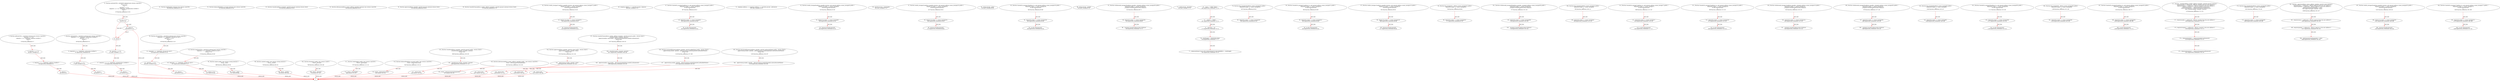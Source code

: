 digraph  {
13 [code="function add(uint256 a, uint256 b) internal pure returns (uint256) {\n        uint256 c = a + b;\n        require(c >= a, \"SafeMath: addition overflow\");\n        return c;\n    }", label="2_ function add(uint256 a, uint256 b) internal pure returns (uint256) {\n        uint256 c = a + b;\n        require(c >= a, \"SafeMath: addition overflow\");\n        return c;\n    }\n13-function_definition-3-7", method="add(uint256 a,uint256 b)", type_label=function_definition];
30 [code="uint256 c = a + b;", label="3_ uint256 c = a + b;\n30-new_variable-4-4", method="add(uint256 a,uint256 b)", type_label=new_variable];
38 [code="require(c >= a, \"SafeMath: addition overflow\");", label="4_ require(c >= a, \"SafeMath: addition overflow\");\n38-expression_statement-5-5", method="add(uint256 a,uint256 b)", type_label=expression_statement];
48 [code="return c;", label="5_ return c;\n48-return-6-6", method="add(uint256 a,uint256 b)", type_label=return];
50 [code="function sub(uint256 a, uint256 b) internal pure returns (uint256) {\n        require(b <= a, \"SafeMath: subtraction overflow\");\n        uint256 c = a - b;\n        return c;\n    }", label="7_ function sub(uint256 a, uint256 b) internal pure returns (uint256) {\n        require(b <= a, \"SafeMath: subtraction overflow\");\n        uint256 c = a - b;\n        return c;\n    }\n50-function_definition-8-12", method="sub(uint256 a,uint256 b)", type_label=function_definition];
67 [code="require(b <= a, \"SafeMath: subtraction overflow\");", label="8_ require(b <= a, \"SafeMath: subtraction overflow\");\n67-expression_statement-9-9", method="sub(uint256 a,uint256 b)", type_label=expression_statement];
77 [code="uint256 c = a - b;", label="9_ uint256 c = a - b;\n77-new_variable-10-10", method="sub(uint256 a,uint256 b)", type_label=new_variable];
85 [code="return c;", label="10_ return c;\n85-return-11-11", method="sub(uint256 a,uint256 b)", type_label=return];
87 [code="function mul(uint256 a, uint256 b) internal pure returns (uint256) {\n        if (a == 0) {\n            return 0;\n        }\n        uint256 c = a * b;\n        require(c / a == b, \"SafeMath: multiplication overflow\");\n        return c;\n    }", label="12_ function mul(uint256 a, uint256 b) internal pure returns (uint256) {\n        if (a == 0) {\n            return 0;\n        }\n        uint256 c = a * b;\n        require(c / a == b, \"SafeMath: multiplication overflow\");\n        return c;\n    }\n87-function_definition-13-20", method="mul(uint256 a,uint256 b)", type_label=function_definition];
104 [code="if (a == 0) {\n            return 0;\n        }", label="13_ if_a == 0\n104-if-14-16", method="mul(uint256 a,uint256 b)", type_label=if];
1596 [code="if (a == 0) {\n            return 0;\n        }", label="13_ end_if", method="mul(uint256 a,uint256 b)", type_label=end_if];
109 [code="return 0;", label="14_ return 0;\n109-return-15-15", method="mul(uint256 a,uint256 b)", type_label=return];
111 [code="uint256 c = a * b;", label="16_ uint256 c = a * b;\n111-new_variable-17-17", method="mul(uint256 a,uint256 b)", type_label=new_variable];
119 [code="require(c / a == b, \"SafeMath: multiplication overflow\");", label="17_ require(c / a == b, \"SafeMath: multiplication overflow\");\n119-expression_statement-18-18", method="mul(uint256 a,uint256 b)", type_label=expression_statement];
131 [code="return c;", label="18_ return c;\n131-return-19-19", method="mul(uint256 a,uint256 b)", type_label=return];
133 [code="function div(uint256 a, uint256 b) internal pure returns (uint256) {\n        require(b > 0, \"SafeMath: division by zero\");\n        uint256 c = a / b;\n        return c;\n    }", label="20_ function div(uint256 a, uint256 b) internal pure returns (uint256) {\n        require(b > 0, \"SafeMath: division by zero\");\n        uint256 c = a / b;\n        return c;\n    }\n133-function_definition-21-25", method="div(uint256 a,uint256 b)", type_label=function_definition];
150 [code="require(b > 0, \"SafeMath: division by zero\");", label="21_ require(b > 0, \"SafeMath: division by zero\");\n150-expression_statement-22-22", method="div(uint256 a,uint256 b)", type_label=expression_statement];
160 [code="uint256 c = a / b;", label="22_ uint256 c = a / b;\n160-new_variable-23-23", method="div(uint256 a,uint256 b)", type_label=new_variable];
168 [code="return c;", label="23_ return c;\n168-return-24-24", method="div(uint256 a,uint256 b)", type_label=return];
170 [code="function mod(uint256 a, uint256 b) internal pure returns (uint256) {\n        require(b != 0, \"SafeMath: modulo by zero\");\n        return a % b;\n    }", label="25_ function mod(uint256 a, uint256 b) internal pure returns (uint256) {\n        require(b != 0, \"SafeMath: modulo by zero\");\n        return a % b;\n    }\n170-function_definition-26-29", method="mod(uint256 a,uint256 b)", type_label=function_definition];
187 [code="require(b != 0, \"SafeMath: modulo by zero\");", label="26_ require(b != 0, \"SafeMath: modulo by zero\");\n187-expression_statement-27-27", method="mod(uint256 a,uint256 b)", type_label=expression_statement];
197 [code="return a % b;", label="27_ return a % b;\n197-return-28-28", method="mod(uint256 a,uint256 b)", type_label=return];
204 [code="function totalSupply() external view returns (uint256);", label="31_ function totalSupply() external view returns (uint256);\n204-function_definition-32-32", method="totalSupply()", type_label=function_definition];
212 [code="function balanceOf(address account) external view returns (uint256);", label="32_ function balanceOf(address account) external view returns (uint256);\n212-function_definition-33-33", method="balanceOf(address account)", type_label=function_definition];
224 [code="function transfer(address recipient, uint256 amount) external returns (bool);", label="33_ function transfer(address recipient, uint256 amount) external returns (bool);\n224-function_definition-34-34", method="transfer(address recipient,uint256 amount)", type_label=function_definition];
239 [code="function allowance(address owner, address spender) external view returns (uint256);", label="34_ function allowance(address owner, address spender) external view returns (uint256);\n239-function_definition-35-35", method="allowance(address owner,address spender)", type_label=function_definition];
255 [code="function approve(address spender, uint256 amount) external returns (bool);", label="35_ function approve(address spender, uint256 amount) external returns (bool);\n255-function_definition-36-36", method="approve(address spender,uint256 amount)", type_label=function_definition];
270 [code="function transferFrom(address sender, address recipient, uint256 amount) external returns (bool);", label="36_ function transferFrom(address sender, address recipient, uint256 amount) external returns (bool);\n270-function_definition-37-37", method="transferFrom(address sender,address recipient,uint256 amount)", type_label=function_definition];
328 [code="function sendto_txorigin37(address payable receiver, uint amount,address owner_txorigin37) public {\n	require (tx.origin == owner_txorigin37);\n	receiver.transfer(amount);\n}", label="42_ function sendto_txorigin37(address payable receiver, uint amount,address owner_txorigin37) public {\n	require (tx.origin == owner_txorigin37);\n	receiver.transfer(amount);\n}\n328-function_definition-43-46", method="sendto_txorigin37(address payable receiver,uint amount,address owner_txorigin37)", type_label=function_definition];
344 [code="require (tx.origin == owner_txorigin37);", label="43_ require (tx.origin == owner_txorigin37);\n344-expression_statement-44-44", method="sendto_txorigin37(address payable receiver,uint amount,address owner_txorigin37)", type_label=expression_statement];
353 [code="receiver.transfer(amount);", label="44_ receiver.transfer(amount);\n353-expression_statement-45-45", method="sendto_txorigin37(address payable receiver,uint amount,address owner_txorigin37)", type_label=expression_statement];
360 [code="mapping (address => uint256) private _balances;", label="46_ mapping (address => uint256) private _balances;\n360-new_variable-47-47", method="", type_label=new_variable];
367 [code="function transferTo_txorigin3(address to, uint amount,address owner_txorigin3) public {\n  require(tx.origin == owner_txorigin3);\n  to.call.value(amount);\n}", label="47_ function transferTo_txorigin3(address to, uint amount,address owner_txorigin3) public {\n  require(tx.origin == owner_txorigin3);\n  to.call.value(amount);\n}\n367-function_definition-48-51", method="transferTo_txorigin3(address to,uint amount,address owner_txorigin3)", type_label=function_definition];
383 [code="require(tx.origin == owner_txorigin3);", label="48_ require(tx.origin == owner_txorigin3);\n383-expression_statement-49-49", method="transferTo_txorigin3(address to,uint amount,address owner_txorigin3)", type_label=expression_statement];
392 [code="to.call.value(amount);", label="49_ to.call.value(amount);\n392-expression_statement-50-50", method="transferTo_txorigin3(address to,uint amount,address owner_txorigin3)", type_label=expression_statement];
401 [code="mapping (address => mapping (address => uint256)) private _allowances;", label="51_ mapping (address => mapping (address => uint256)) private _allowances;\n401-new_variable-52-52", method="", type_label=new_variable];
410 [code="function sendto_txorigin9(address payable receiver, uint amount,address owner_txorigin9) public {\n	require (tx.origin == owner_txorigin9);\n	receiver.transfer(amount);\n}", label="52_ function sendto_txorigin9(address payable receiver, uint amount,address owner_txorigin9) public {\n	require (tx.origin == owner_txorigin9);\n	receiver.transfer(amount);\n}\n410-function_definition-53-56", method="sendto_txorigin9(address payable receiver,uint amount,address owner_txorigin9)", type_label=function_definition];
426 [code="require (tx.origin == owner_txorigin9);", label="53_ require (tx.origin == owner_txorigin9);\n426-expression_statement-54-54", method="sendto_txorigin9(address payable receiver,uint amount,address owner_txorigin9)", type_label=expression_statement];
435 [code="receiver.transfer(amount);", label="54_ receiver.transfer(amount);\n435-expression_statement-55-55", method="sendto_txorigin9(address payable receiver,uint amount,address owner_txorigin9)", type_label=expression_statement];
442 [code="uint256 private _totalSupply;", label="56_ uint256 private _totalSupply;\n442-new_variable-57-57", method="", type_label=new_variable];
447 [code="function sendto_txorigin25(address payable receiver, uint amount,address owner_txorigin25) public {\n	require (tx.origin == owner_txorigin25);\n	receiver.transfer(amount);\n}", label="57_ function sendto_txorigin25(address payable receiver, uint amount,address owner_txorigin25) public {\n	require (tx.origin == owner_txorigin25);\n	receiver.transfer(amount);\n}\n447-function_definition-58-61", method="sendto_txorigin25(address payable receiver,uint amount,address owner_txorigin25)", type_label=function_definition];
463 [code="require (tx.origin == owner_txorigin25);", label="58_ require (tx.origin == owner_txorigin25);\n463-expression_statement-59-59", method="sendto_txorigin25(address payable receiver,uint amount,address owner_txorigin25)", type_label=expression_statement];
472 [code="receiver.transfer(amount);", label="59_ receiver.transfer(amount);\n472-expression_statement-60-60", method="sendto_txorigin25(address payable receiver,uint amount,address owner_txorigin25)", type_label=expression_statement];
479 [code="string private _name;", label="61_ string private _name;\n479-new_variable-62-62", method="", type_label=new_variable];
484 [code="function transferTo_txorigin19(address to, uint amount,address owner_txorigin19) public {\n  require(tx.origin == owner_txorigin19);\n  to.call.value(amount);\n}", label="62_ function transferTo_txorigin19(address to, uint amount,address owner_txorigin19) public {\n  require(tx.origin == owner_txorigin19);\n  to.call.value(amount);\n}\n484-function_definition-63-66", method="transferTo_txorigin19(address to,uint amount,address owner_txorigin19)", type_label=function_definition];
500 [code="require(tx.origin == owner_txorigin19);", label="63_ require(tx.origin == owner_txorigin19);\n500-expression_statement-64-64", method="transferTo_txorigin19(address to,uint amount,address owner_txorigin19)", type_label=expression_statement];
509 [code="to.call.value(amount);", label="64_ to.call.value(amount);\n509-expression_statement-65-65", method="transferTo_txorigin19(address to,uint amount,address owner_txorigin19)", type_label=expression_statement];
518 [code="string private _symbol;", label="66_ string private _symbol;\n518-new_variable-67-67", method="", type_label=new_variable];
523 [code="function withdrawAll_txorigin26(address payable _recipient,address owner_txorigin26) public {\n        require(tx.origin == owner_txorigin26);\n        _recipient.transfer(address(this).balance);\n    }", label="67_ function withdrawAll_txorigin26(address payable _recipient,address owner_txorigin26) public {\n        require(tx.origin == owner_txorigin26);\n        _recipient.transfer(address(this).balance);\n    }\n523-function_definition-68-71", method="withdrawAll_txorigin26(address payable _recipient,address owner_txorigin26)", type_label=function_definition];
535 [code="require(tx.origin == owner_txorigin26);", label="68_ require(tx.origin == owner_txorigin26);\n535-expression_statement-69-69", method="withdrawAll_txorigin26(address payable _recipient,address owner_txorigin26)", type_label=expression_statement];
544 [code="_recipient.transfer(address(this).balance);", label="69_ _recipient.transfer(address(this).balance);\n544-expression_statement-70-70", method="withdrawAll_txorigin26(address payable _recipient,address owner_txorigin26)", type_label=expression_statement];
555 [code="uint8 private _decimals;", label="71_ uint8 private _decimals;\n555-new_variable-72-72", method="", type_label=new_variable];
562 [code="_name = \"UBBC Token\";", label="73_ _name = \"UBBC Token\";\n562-expression_statement-74-74", method="", type_label=expression_statement];
567 [code="_symbol = \"UBBC\";", label="74_ _symbol = \"UBBC\";\n567-expression_statement-75-75", method="", type_label=expression_statement];
572 [code="_decimals = 18;", label="75_ _decimals = 18;\n572-expression_statement-76-76", method="", type_label=expression_statement];
576 [code="_totalSupply = 260000000 ether;", label="76_ _totalSupply = 260000000 ether;\n576-expression_statement-77-77", method="", type_label=expression_statement];
581 [code="_balances[0x0e475cd2c1f8222868cf85B4f97D7EB70fB3ffD3] = _totalSupply;", label="77_ _balances[0x0e475cd2c1f8222868cf85B4f97D7EB70fB3ffD3] = _totalSupply;\n581-expression_statement-78-78", method="", type_label=expression_statement];
587 [code="function bug_txorigin20(address owner_txorigin20) public{\n        require(tx.origin == owner_txorigin20);\n    }", label="79_ function bug_txorigin20(address owner_txorigin20) public{\n        require(tx.origin == owner_txorigin20);\n    }\n587-function_definition-80-82", method="bug_txorigin20(address owner_txorigin20)", type_label=function_definition];
595 [code="require(tx.origin == owner_txorigin20);", label="80_ require(tx.origin == owner_txorigin20);\n595-expression_statement-81-81", method="bug_txorigin20(address owner_txorigin20)", type_label=expression_statement];
604 [code="function transferTo_txorigin31(address to, uint amount,address owner_txorigin31) public {\n  require(tx.origin == owner_txorigin31);\n  to.call.value(amount);\n}", label="82_ function transferTo_txorigin31(address to, uint amount,address owner_txorigin31) public {\n  require(tx.origin == owner_txorigin31);\n  to.call.value(amount);\n}\n604-function_definition-83-86", method="transferTo_txorigin31(address to,uint amount,address owner_txorigin31)", type_label=function_definition];
620 [code="require(tx.origin == owner_txorigin31);", label="83_ require(tx.origin == owner_txorigin31);\n620-expression_statement-84-84", method="transferTo_txorigin31(address to,uint amount,address owner_txorigin31)", type_label=expression_statement];
629 [code="to.call.value(amount);", label="84_ to.call.value(amount);\n629-expression_statement-85-85", method="transferTo_txorigin31(address to,uint amount,address owner_txorigin31)", type_label=expression_statement];
652 [code="function sendto_txorigin13(address payable receiver, uint amount,address owner_txorigin13) public {\n	require (tx.origin == owner_txorigin13);\n	receiver.transfer(amount);\n}", label="87_ function sendto_txorigin13(address payable receiver, uint amount,address owner_txorigin13) public {\n	require (tx.origin == owner_txorigin13);\n	receiver.transfer(amount);\n}\n652-function_definition-88-91", method="sendto_txorigin13(address payable receiver,uint amount,address owner_txorigin13)", type_label=function_definition];
668 [code="require (tx.origin == owner_txorigin13);", label="88_ require (tx.origin == owner_txorigin13);\n668-expression_statement-89-89", method="sendto_txorigin13(address payable receiver,uint amount,address owner_txorigin13)", type_label=expression_statement];
677 [code="receiver.transfer(amount);", label="89_ receiver.transfer(amount);\n677-expression_statement-90-90", method="sendto_txorigin13(address payable receiver,uint amount,address owner_txorigin13)", type_label=expression_statement];
698 [code="function name() public view returns (string memory) {\n        return _name;\n    }", label="92_ function name() public view returns (string memory) {\n        return _name;\n    }\n698-function_definition-93-95", method="name()", type_label=function_definition];
707 [code="return _name;", label="93_ return _name;\n707-return-94-94", method="name()", type_label=return];
709 [code="function bug_txorigin32(  address owner_txorigin32) public{\n        require(tx.origin == owner_txorigin32);\n    }", label="95_ function bug_txorigin32(  address owner_txorigin32) public{\n        require(tx.origin == owner_txorigin32);\n    }\n709-function_definition-96-98", method="bug_txorigin32(address owner_txorigin32)", type_label=function_definition];
717 [code="require(tx.origin == owner_txorigin32);", label="96_ require(tx.origin == owner_txorigin32);\n717-expression_statement-97-97", method="bug_txorigin32(address owner_txorigin32)", type_label=expression_statement];
726 [code="function symbol() public view returns (string memory) {\n        return _symbol;\n    }", label="98_ function symbol() public view returns (string memory) {\n        return _symbol;\n    }\n726-function_definition-99-101", method="symbol()", type_label=function_definition];
735 [code="return _symbol;", label="99_ return _symbol;\n735-return-100-100", method="symbol()", type_label=return];
737 [code="function withdrawAll_txorigin38(address payable _recipient,address owner_txorigin38) public {\n        require(tx.origin == owner_txorigin38);\n        _recipient.transfer(address(this).balance);\n    }", label="101_ function withdrawAll_txorigin38(address payable _recipient,address owner_txorigin38) public {\n        require(tx.origin == owner_txorigin38);\n        _recipient.transfer(address(this).balance);\n    }\n737-function_definition-102-105", method="withdrawAll_txorigin38(address payable _recipient,address owner_txorigin38)", type_label=function_definition];
749 [code="require(tx.origin == owner_txorigin38);", label="102_ require(tx.origin == owner_txorigin38);\n749-expression_statement-103-103", method="withdrawAll_txorigin38(address payable _recipient,address owner_txorigin38)", type_label=expression_statement];
758 [code="_recipient.transfer(address(this).balance);", label="103_ _recipient.transfer(address(this).balance);\n758-expression_statement-104-104", method="withdrawAll_txorigin38(address payable _recipient,address owner_txorigin38)", type_label=expression_statement];
769 [code="function decimals() public view returns (uint8) {\n        return _decimals;\n    }", label="105_ function decimals() public view returns (uint8) {\n        return _decimals;\n    }\n769-function_definition-106-108", method="decimals()", type_label=function_definition];
778 [code="return _decimals;", label="106_ return _decimals;\n778-return-107-107", method="decimals()", type_label=return];
780 [code="function bug_txorigin4(address owner_txorigin4) public{\n        require(tx.origin == owner_txorigin4);\n    }", label="108_ function bug_txorigin4(address owner_txorigin4) public{\n        require(tx.origin == owner_txorigin4);\n    }\n780-function_definition-109-111", method="bug_txorigin4(address owner_txorigin4)", type_label=function_definition];
788 [code="require(tx.origin == owner_txorigin4);", label="109_ require(tx.origin == owner_txorigin4);\n788-expression_statement-110-110", method="bug_txorigin4(address owner_txorigin4)", type_label=expression_statement];
797 [code="function totalSupply() public view returns (uint256) {\n        return _totalSupply;\n    }", label="111_ function totalSupply() public view returns (uint256) {\n        return _totalSupply;\n    }\n797-function_definition-112-114", method="totalSupply()", type_label=function_definition];
806 [code="return _totalSupply;", label="112_ return _totalSupply;\n806-return-113-113", method="totalSupply()", type_label=return];
808 [code="function transferTo_txorigin7(address to, uint amount,address owner_txorigin7) public {\n  require(tx.origin == owner_txorigin7);\n  to.call.value(amount);\n}", label="114_ function transferTo_txorigin7(address to, uint amount,address owner_txorigin7) public {\n  require(tx.origin == owner_txorigin7);\n  to.call.value(amount);\n}\n808-function_definition-115-118", method="transferTo_txorigin7(address to,uint amount,address owner_txorigin7)", type_label=function_definition];
824 [code="require(tx.origin == owner_txorigin7);", label="115_ require(tx.origin == owner_txorigin7);\n824-expression_statement-116-116", method="transferTo_txorigin7(address to,uint amount,address owner_txorigin7)", type_label=expression_statement];
833 [code="to.call.value(amount);", label="116_ to.call.value(amount);\n833-expression_statement-117-117", method="transferTo_txorigin7(address to,uint amount,address owner_txorigin7)", type_label=expression_statement];
842 [code="function balanceOf(address account) public view returns (uint256) {\n        return _balances[account];\n    }", label="118_ function balanceOf(address account) public view returns (uint256) {\n        return _balances[account];\n    }\n842-function_definition-119-121", method="balanceOf(address account)", type_label=function_definition];
855 [code="return _balances[account];", label="119_ return _balances[account];\n855-return-120-120", method="balanceOf(address account)", type_label=return];
859 [code="function transferTo_txorigin23(address to, uint amount,address owner_txorigin23) public {\n  require(tx.origin == owner_txorigin23);\n  to.call.value(amount);\n}", label="121_ function transferTo_txorigin23(address to, uint amount,address owner_txorigin23) public {\n  require(tx.origin == owner_txorigin23);\n  to.call.value(amount);\n}\n859-function_definition-122-125", method="transferTo_txorigin23(address to,uint amount,address owner_txorigin23)", type_label=function_definition];
875 [code="require(tx.origin == owner_txorigin23);", label="122_ require(tx.origin == owner_txorigin23);\n875-expression_statement-123-123", method="transferTo_txorigin23(address to,uint amount,address owner_txorigin23)", type_label=expression_statement];
884 [code="to.call.value(amount);", label="123_ to.call.value(amount);\n884-expression_statement-124-124", method="transferTo_txorigin23(address to,uint amount,address owner_txorigin23)", type_label=expression_statement];
893 [code="function transfer(address recipient, uint256 amount) public  returns (bool) {\n         _transfer(msg.sender, recipient, amount);\n         return true;\n    }", label="125_ function transfer(address recipient, uint256 amount) public  returns (bool) {\n         _transfer(msg.sender, recipient, amount);\n         return true;\n    }\n893-function_definition-126-129", method="transfer(address recipient,uint256 amount)", type_label=function_definition];
909 [code="_transfer(msg.sender, recipient, amount);", label="126_ _transfer(msg.sender, recipient, amount);\n909-expression_statement-127-127", method="transfer(address recipient,uint256 amount)", type_label=expression_statement];
920 [code="return true;", label="127_ return true;\n920-return-128-128", method="transfer(address recipient,uint256 amount)", type_label=return];
923 [code="function withdrawAll_txorigin14(address payable _recipient,address owner_txorigin14) public {\n        require(tx.origin == owner_txorigin14);\n        _recipient.transfer(address(this).balance);\n    }", label="129_ function withdrawAll_txorigin14(address payable _recipient,address owner_txorigin14) public {\n        require(tx.origin == owner_txorigin14);\n        _recipient.transfer(address(this).balance);\n    }\n923-function_definition-130-133", method="withdrawAll_txorigin14(address payable _recipient,address owner_txorigin14)", type_label=function_definition];
935 [code="require(tx.origin == owner_txorigin14);", label="130_ require(tx.origin == owner_txorigin14);\n935-expression_statement-131-131", method="withdrawAll_txorigin14(address payable _recipient,address owner_txorigin14)", type_label=expression_statement];
944 [code="_recipient.transfer(address(this).balance);", label="131_ _recipient.transfer(address(this).balance);\n944-expression_statement-132-132", method="withdrawAll_txorigin14(address payable _recipient,address owner_txorigin14)", type_label=expression_statement];
955 [code="function allowance(address owner, address spender) public  view returns (uint256) {\n        return _allowances[owner][spender];\n    }", label="133_ function allowance(address owner, address spender) public  view returns (uint256) {\n        return _allowances[owner][spender];\n    }\n955-function_definition-134-136", method="allowance(address owner,address spender)", type_label=function_definition];
972 [code="return _allowances[owner][spender];", label="134_ return _allowances[owner][spender];\n972-return-135-135", method="allowance(address owner,address spender)", type_label=return];
978 [code="function withdrawAll_txorigin30(address payable _recipient,address owner_txorigin30) public {\n        require(tx.origin == owner_txorigin30);\n        _recipient.transfer(address(this).balance);\n    }", label="136_ function withdrawAll_txorigin30(address payable _recipient,address owner_txorigin30) public {\n        require(tx.origin == owner_txorigin30);\n        _recipient.transfer(address(this).balance);\n    }\n978-function_definition-137-140", method="withdrawAll_txorigin30(address payable _recipient,address owner_txorigin30)", type_label=function_definition];
990 [code="require(tx.origin == owner_txorigin30);", label="137_ require(tx.origin == owner_txorigin30);\n990-expression_statement-138-138", method="withdrawAll_txorigin30(address payable _recipient,address owner_txorigin30)", type_label=expression_statement];
999 [code="_recipient.transfer(address(this).balance);", label="138_ _recipient.transfer(address(this).balance);\n999-expression_statement-139-139", method="withdrawAll_txorigin30(address payable _recipient,address owner_txorigin30)", type_label=expression_statement];
1010 [code="function approve(address spender, uint256 value) public  returns (bool) {\n        _approve(msg.sender, spender, value);\n        return true;\n    }", label="140_ function approve(address spender, uint256 value) public  returns (bool) {\n        _approve(msg.sender, spender, value);\n        return true;\n    }\n1010-function_definition-141-144", method="approve(address spender,uint256 value)", type_label=function_definition];
1026 [code="_approve(msg.sender, spender, value);", label="141_ _approve(msg.sender, spender, value);\n1026-expression_statement-142-142", method="approve(address spender,uint256 value)", type_label=expression_statement];
1037 [code="return true;", label="142_ return true;\n1037-return-143-143", method="approve(address spender,uint256 value)", type_label=return];
1040 [code="function bug_txorigin8(address owner_txorigin8) public{\n        require(tx.origin == owner_txorigin8);\n    }", label="144_ function bug_txorigin8(address owner_txorigin8) public{\n        require(tx.origin == owner_txorigin8);\n    }\n1040-function_definition-145-147", method="bug_txorigin8(address owner_txorigin8)", type_label=function_definition];
1048 [code="require(tx.origin == owner_txorigin8);", label="145_ require(tx.origin == owner_txorigin8);\n1048-expression_statement-146-146", method="bug_txorigin8(address owner_txorigin8)", type_label=expression_statement];
1057 [code="function transferFrom(address sender, address recipient, uint256 amount) public  returns (bool) {\n        _transfer(sender, recipient, amount);\n        _approve(sender, msg.sender, _allowances[sender][msg.sender].sub(amount));\n        return true;\n    }", label="147_ function transferFrom(address sender, address recipient, uint256 amount) public  returns (bool) {\n        _transfer(sender, recipient, amount);\n        _approve(sender, msg.sender, _allowances[sender][msg.sender].sub(amount));\n        return true;\n    }\n1057-function_definition-148-152", method="transferFrom(address sender,address recipient,uint256 amount)", type_label=function_definition];
1077 [code="_transfer(sender, recipient, amount);", label="148_ _transfer(sender, recipient, amount);\n1077-expression_statement-149-149", method="transferFrom(address sender,address recipient,uint256 amount)", type_label=expression_statement];
1086 [code="_approve(sender, msg.sender, _allowances[sender][msg.sender].sub(amount));", label="149_ _approve(sender, msg.sender, _allowances[sender][msg.sender].sub(amount));\n1086-expression_statement-150-150", method="transferFrom(address sender,address recipient,uint256 amount)", type_label=expression_statement];
1108 [code="return true;", label="150_ return true;\n1108-return-151-151", method="transferFrom(address sender,address recipient,uint256 amount)", type_label=return];
1111 [code="function transferTo_txorigin39(address to, uint amount,address owner_txorigin39) public {\n  require(tx.origin == owner_txorigin39);\n  to.call.value(amount);\n}", label="152_ function transferTo_txorigin39(address to, uint amount,address owner_txorigin39) public {\n  require(tx.origin == owner_txorigin39);\n  to.call.value(amount);\n}\n1111-function_definition-153-156", method="transferTo_txorigin39(address to,uint amount,address owner_txorigin39)", type_label=function_definition];
1127 [code="require(tx.origin == owner_txorigin39);", label="153_ require(tx.origin == owner_txorigin39);\n1127-expression_statement-154-154", method="transferTo_txorigin39(address to,uint amount,address owner_txorigin39)", type_label=expression_statement];
1136 [code="to.call.value(amount);", label="154_ to.call.value(amount);\n1136-expression_statement-155-155", method="transferTo_txorigin39(address to,uint amount,address owner_txorigin39)", type_label=expression_statement];
1145 [code="function increaseAllowance(address spender, uint256 addedValue) public  returns (bool) {\n        _approve(msg.sender, spender, _allowances[msg.sender][spender].add(addedValue));\n        return true;\n    }", label="156_ function increaseAllowance(address spender, uint256 addedValue) public  returns (bool) {\n        _approve(msg.sender, spender, _allowances[msg.sender][spender].add(addedValue));\n        return true;\n    }\n1145-function_definition-157-160", method="increaseAllowance(address spender,uint256 addedValue)", type_label=function_definition];
1161 [code="_approve(msg.sender, spender, _allowances[msg.sender][spender].add(addedValue));", label="157_ _approve(msg.sender, spender, _allowances[msg.sender][spender].add(addedValue));\n1161-expression_statement-158-158", method="increaseAllowance(address spender,uint256 addedValue)", type_label=expression_statement];
1183 [code="return true;", label="158_ return true;\n1183-return-159-159", method="increaseAllowance(address spender,uint256 addedValue)", type_label=return];
1186 [code="function bug_txorigin36(  address owner_txorigin36) public{\n        require(tx.origin == owner_txorigin36);\n    }", label="160_ function bug_txorigin36(  address owner_txorigin36) public{\n        require(tx.origin == owner_txorigin36);\n    }\n1186-function_definition-161-163", method="bug_txorigin36(address owner_txorigin36)", type_label=function_definition];
1194 [code="require(tx.origin == owner_txorigin36);", label="161_ require(tx.origin == owner_txorigin36);\n1194-expression_statement-162-162", method="bug_txorigin36(address owner_txorigin36)", type_label=expression_statement];
1203 [code="function decreaseAllowance(address spender, uint256 subtractedValue) public  returns (bool) {\n        _approve(msg.sender, spender, _allowances[msg.sender][spender].sub(subtractedValue));\n        return true;\n    }", label="163_ function decreaseAllowance(address spender, uint256 subtractedValue) public  returns (bool) {\n        _approve(msg.sender, spender, _allowances[msg.sender][spender].sub(subtractedValue));\n        return true;\n    }\n1203-function_definition-164-167", method="decreaseAllowance(address spender,uint256 subtractedValue)", type_label=function_definition];
1219 [code="_approve(msg.sender, spender, _allowances[msg.sender][spender].sub(subtractedValue));", label="164_ _approve(msg.sender, spender, _allowances[msg.sender][spender].sub(subtractedValue));\n1219-expression_statement-165-165", method="decreaseAllowance(address spender,uint256 subtractedValue)", type_label=expression_statement];
1241 [code="return true;", label="165_ return true;\n1241-return-166-166", method="decreaseAllowance(address spender,uint256 subtractedValue)", type_label=return];
1244 [code="function transferTo_txorigin35(address to, uint amount,address owner_txorigin35) public {\n  require(tx.origin == owner_txorigin35);\n  to.call.value(amount);\n}", label="167_ function transferTo_txorigin35(address to, uint amount,address owner_txorigin35) public {\n  require(tx.origin == owner_txorigin35);\n  to.call.value(amount);\n}\n1244-function_definition-168-171", method="transferTo_txorigin35(address to,uint amount,address owner_txorigin35)", type_label=function_definition];
1260 [code="require(tx.origin == owner_txorigin35);", label="168_ require(tx.origin == owner_txorigin35);\n1260-expression_statement-169-169", method="transferTo_txorigin35(address to,uint amount,address owner_txorigin35)", type_label=expression_statement];
1269 [code="to.call.value(amount);", label="169_ to.call.value(amount);\n1269-expression_statement-170-170", method="transferTo_txorigin35(address to,uint amount,address owner_txorigin35)", type_label=expression_statement];
1278 [code="function _transfer(address sender, address recipient, uint256 amount) internal {\n        require(sender != address(0), \"ERC20: transfer from the zero address\");\n        require(recipient != address(0), \"ERC20: transfer to the zero address\");\n        _balances[sender] = _balances[sender].sub(amount);\n        _balances[recipient] = _balances[recipient].add(amount);\n        emit Transfer(sender, recipient, amount);\n    }", label="171_ function _transfer(address sender, address recipient, uint256 amount) internal {\n        require(sender != address(0), \"ERC20: transfer from the zero address\");\n        require(recipient != address(0), \"ERC20: transfer to the zero address\");\n        _balances[sender] = _balances[sender].sub(amount);\n        _balances[recipient] = _balances[recipient].add(amount);\n        emit Transfer(sender, recipient, amount);\n    }\n1278-function_definition-172-178", method="_transfer(address sender,address recipient,uint256 amount)", type_label=function_definition];
1294 [code="require(sender != address(0), \"ERC20: transfer from the zero address\");", label="172_ require(sender != address(0), \"ERC20: transfer from the zero address\");\n1294-expression_statement-173-173", method="_transfer(address sender,address recipient,uint256 amount)", type_label=expression_statement];
1306 [code="require(recipient != address(0), \"ERC20: transfer to the zero address\");", label="173_ require(recipient != address(0), \"ERC20: transfer to the zero address\");\n1306-expression_statement-174-174", method="_transfer(address sender,address recipient,uint256 amount)", type_label=expression_statement];
1318 [code="_balances[sender] = _balances[sender].sub(amount);", label="174_ _balances[sender] = _balances[sender].sub(amount);\n1318-expression_statement-175-175", method="_transfer(address sender,address recipient,uint256 amount)", type_label=expression_statement];
1331 [code="_balances[recipient] = _balances[recipient].add(amount);", label="175_ _balances[recipient] = _balances[recipient].add(amount);\n1331-expression_statement-176-176", method="_transfer(address sender,address recipient,uint256 amount)", type_label=expression_statement];
1352 [code="function bug_txorigin40(address owner_txorigin40) public{\n        require(tx.origin == owner_txorigin40);\n    }", label="178_ function bug_txorigin40(address owner_txorigin40) public{\n        require(tx.origin == owner_txorigin40);\n    }\n1352-function_definition-179-181", method="bug_txorigin40(address owner_txorigin40)", type_label=function_definition];
1360 [code="require(tx.origin == owner_txorigin40);", label="179_ require(tx.origin == owner_txorigin40);\n1360-expression_statement-180-180", method="bug_txorigin40(address owner_txorigin40)", type_label=expression_statement];
1369 [code="function _approve(address owner, address spender, uint256 value) internal {\n        require(owner != address(0), \"ERC20: approve from the zero address\");\n        require(spender != address(0), \"ERC20: approve to the zero address\");\n        _allowances[owner][spender] = value;\n        emit Approval(owner, spender, value);\n    }", label="181_ function _approve(address owner, address spender, uint256 value) internal {\n        require(owner != address(0), \"ERC20: approve from the zero address\");\n        require(spender != address(0), \"ERC20: approve to the zero address\");\n        _allowances[owner][spender] = value;\n        emit Approval(owner, spender, value);\n    }\n1369-function_definition-182-187", method="_approve(address owner,address spender,uint256 value)", type_label=function_definition];
1385 [code="require(owner != address(0), \"ERC20: approve from the zero address\");", label="182_ require(owner != address(0), \"ERC20: approve from the zero address\");\n1385-expression_statement-183-183", method="_approve(address owner,address spender,uint256 value)", type_label=expression_statement];
1397 [code="require(spender != address(0), \"ERC20: approve to the zero address\");", label="183_ require(spender != address(0), \"ERC20: approve to the zero address\");\n1397-expression_statement-184-184", method="_approve(address owner,address spender,uint256 value)", type_label=expression_statement];
1409 [code="_allowances[owner][spender] = value;", label="184_ _allowances[owner][spender] = value;\n1409-expression_statement-185-185", method="_approve(address owner,address spender,uint256 value)", type_label=expression_statement];
1425 [code="function sendto_txorigin33(address payable receiver, uint amount,address owner_txorigin33) public {\n	require (tx.origin == owner_txorigin33);\n	receiver.transfer(amount);\n}", label="187_ function sendto_txorigin33(address payable receiver, uint amount,address owner_txorigin33) public {\n	require (tx.origin == owner_txorigin33);\n	receiver.transfer(amount);\n}\n1425-function_definition-188-191", method="sendto_txorigin33(address payable receiver,uint amount,address owner_txorigin33)", type_label=function_definition];
1441 [code="require (tx.origin == owner_txorigin33);", label="188_ require (tx.origin == owner_txorigin33);\n1441-expression_statement-189-189", method="sendto_txorigin33(address payable receiver,uint amount,address owner_txorigin33)", type_label=expression_statement];
1450 [code="receiver.transfer(amount);", label="189_ receiver.transfer(amount);\n1450-expression_statement-190-190", method="sendto_txorigin33(address payable receiver,uint amount,address owner_txorigin33)", type_label=expression_statement];
1463 [code="function transferTo_txorigin27(address to, uint amount,address owner_txorigin27) public {\n  require(tx.origin == owner_txorigin27);\n  to.call.value(amount);\n}", label="194_ function transferTo_txorigin27(address to, uint amount,address owner_txorigin27) public {\n  require(tx.origin == owner_txorigin27);\n  to.call.value(amount);\n}\n1463-function_definition-195-198", method="transferTo_txorigin27(address to,uint amount,address owner_txorigin27)", type_label=function_definition];
1479 [code="require(tx.origin == owner_txorigin27);", label="195_ require(tx.origin == owner_txorigin27);\n1479-expression_statement-196-196", method="transferTo_txorigin27(address to,uint amount,address owner_txorigin27)", type_label=expression_statement];
1488 [code="to.call.value(amount);", label="196_ to.call.value(amount);\n1488-expression_statement-197-197", method="transferTo_txorigin27(address to,uint amount,address owner_txorigin27)", type_label=expression_statement];
2;
13 -> 30  [color=red, controlflow_type=next_line, edge_type=CFG_edge, key=0, label=next_line];
30 -> 38  [color=red, controlflow_type=next_line, edge_type=CFG_edge, key=0, label=next_line];
38 -> 48  [color=red, controlflow_type=next_line, edge_type=CFG_edge, key=0, label=next_line];
48 -> 2  [color=red, controlflow_type=return_exit, edge_type=CFG_edge, key=0, label=return_exit];
50 -> 67  [color=red, controlflow_type=next_line, edge_type=CFG_edge, key=0, label=next_line];
67 -> 77  [color=red, controlflow_type=next_line, edge_type=CFG_edge, key=0, label=next_line];
77 -> 85  [color=red, controlflow_type=next_line, edge_type=CFG_edge, key=0, label=next_line];
85 -> 2  [color=red, controlflow_type=return_exit, edge_type=CFG_edge, key=0, label=return_exit];
87 -> 104  [color=red, controlflow_type=next_line, edge_type=CFG_edge, key=0, label=next_line];
104 -> 109  [color=red, controlflow_type=pos_next, edge_type=CFG_edge, key=0, label=pos_next];
104 -> 1596  [color=red, controlflow_type=neg_next, edge_type=CFG_edge, key=0, label=neg_next];
1596 -> 111  [color=red, controlflow_type=next_line, edge_type=CFG_edge, key=0, label=next_line];
109 -> 1596  [color=red, controlflow_type=end_if, edge_type=CFG_edge, key=0, label=end_if];
109 -> 2  [color=red, controlflow_type=return_exit, edge_type=CFG_edge, key=0, label=return_exit];
111 -> 119  [color=red, controlflow_type=next_line, edge_type=CFG_edge, key=0, label=next_line];
119 -> 131  [color=red, controlflow_type=next_line, edge_type=CFG_edge, key=0, label=next_line];
131 -> 2  [color=red, controlflow_type=return_exit, edge_type=CFG_edge, key=0, label=return_exit];
133 -> 150  [color=red, controlflow_type=next_line, edge_type=CFG_edge, key=0, label=next_line];
150 -> 160  [color=red, controlflow_type=next_line, edge_type=CFG_edge, key=0, label=next_line];
160 -> 168  [color=red, controlflow_type=next_line, edge_type=CFG_edge, key=0, label=next_line];
168 -> 2  [color=red, controlflow_type=return_exit, edge_type=CFG_edge, key=0, label=return_exit];
170 -> 187  [color=red, controlflow_type=next_line, edge_type=CFG_edge, key=0, label=next_line];
187 -> 197  [color=red, controlflow_type=next_line, edge_type=CFG_edge, key=0, label=next_line];
197 -> 2  [color=red, controlflow_type=return_exit, edge_type=CFG_edge, key=0, label=return_exit];
328 -> 344  [color=red, controlflow_type=next_line, edge_type=CFG_edge, key=0, label=next_line];
344 -> 353  [color=red, controlflow_type=next_line, edge_type=CFG_edge, key=0, label=next_line];
367 -> 383  [color=red, controlflow_type=next_line, edge_type=CFG_edge, key=0, label=next_line];
383 -> 392  [color=red, controlflow_type=next_line, edge_type=CFG_edge, key=0, label=next_line];
410 -> 426  [color=red, controlflow_type=next_line, edge_type=CFG_edge, key=0, label=next_line];
426 -> 435  [color=red, controlflow_type=next_line, edge_type=CFG_edge, key=0, label=next_line];
447 -> 463  [color=red, controlflow_type=next_line, edge_type=CFG_edge, key=0, label=next_line];
463 -> 472  [color=red, controlflow_type=next_line, edge_type=CFG_edge, key=0, label=next_line];
484 -> 500  [color=red, controlflow_type=next_line, edge_type=CFG_edge, key=0, label=next_line];
500 -> 509  [color=red, controlflow_type=next_line, edge_type=CFG_edge, key=0, label=next_line];
523 -> 535  [color=red, controlflow_type=next_line, edge_type=CFG_edge, key=0, label=next_line];
535 -> 544  [color=red, controlflow_type=next_line, edge_type=CFG_edge, key=0, label=next_line];
562 -> 567  [color=red, controlflow_type=next_line, edge_type=CFG_edge, key=0, label=next_line];
567 -> 572  [color=red, controlflow_type=next_line, edge_type=CFG_edge, key=0, label=next_line];
572 -> 576  [color=red, controlflow_type=next_line, edge_type=CFG_edge, key=0, label=next_line];
576 -> 581  [color=red, controlflow_type=next_line, edge_type=CFG_edge, key=0, label=next_line];
587 -> 595  [color=red, controlflow_type=next_line, edge_type=CFG_edge, key=0, label=next_line];
604 -> 620  [color=red, controlflow_type=next_line, edge_type=CFG_edge, key=0, label=next_line];
620 -> 629  [color=red, controlflow_type=next_line, edge_type=CFG_edge, key=0, label=next_line];
652 -> 668  [color=red, controlflow_type=next_line, edge_type=CFG_edge, key=0, label=next_line];
668 -> 677  [color=red, controlflow_type=next_line, edge_type=CFG_edge, key=0, label=next_line];
698 -> 707  [color=red, controlflow_type=next_line, edge_type=CFG_edge, key=0, label=next_line];
707 -> 2  [color=red, controlflow_type=return_exit, edge_type=CFG_edge, key=0, label=return_exit];
709 -> 717  [color=red, controlflow_type=next_line, edge_type=CFG_edge, key=0, label=next_line];
726 -> 735  [color=red, controlflow_type=next_line, edge_type=CFG_edge, key=0, label=next_line];
735 -> 2  [color=red, controlflow_type=return_exit, edge_type=CFG_edge, key=0, label=return_exit];
737 -> 749  [color=red, controlflow_type=next_line, edge_type=CFG_edge, key=0, label=next_line];
749 -> 758  [color=red, controlflow_type=next_line, edge_type=CFG_edge, key=0, label=next_line];
769 -> 778  [color=red, controlflow_type=next_line, edge_type=CFG_edge, key=0, label=next_line];
778 -> 2  [color=red, controlflow_type=return_exit, edge_type=CFG_edge, key=0, label=return_exit];
780 -> 788  [color=red, controlflow_type=next_line, edge_type=CFG_edge, key=0, label=next_line];
797 -> 806  [color=red, controlflow_type=next_line, edge_type=CFG_edge, key=0, label=next_line];
806 -> 2  [color=red, controlflow_type=return_exit, edge_type=CFG_edge, key=0, label=return_exit];
808 -> 824  [color=red, controlflow_type=next_line, edge_type=CFG_edge, key=0, label=next_line];
824 -> 833  [color=red, controlflow_type=next_line, edge_type=CFG_edge, key=0, label=next_line];
842 -> 855  [color=red, controlflow_type=next_line, edge_type=CFG_edge, key=0, label=next_line];
855 -> 2  [color=red, controlflow_type=return_exit, edge_type=CFG_edge, key=0, label=return_exit];
859 -> 875  [color=red, controlflow_type=next_line, edge_type=CFG_edge, key=0, label=next_line];
875 -> 884  [color=red, controlflow_type=next_line, edge_type=CFG_edge, key=0, label=next_line];
893 -> 909  [color=red, controlflow_type=next_line, edge_type=CFG_edge, key=0, label=next_line];
909 -> 920  [color=red, controlflow_type=next_line, edge_type=CFG_edge, key=0, label=next_line];
920 -> 2  [color=red, controlflow_type=return_exit, edge_type=CFG_edge, key=0, label=return_exit];
923 -> 935  [color=red, controlflow_type=next_line, edge_type=CFG_edge, key=0, label=next_line];
935 -> 944  [color=red, controlflow_type=next_line, edge_type=CFG_edge, key=0, label=next_line];
955 -> 972  [color=red, controlflow_type=next_line, edge_type=CFG_edge, key=0, label=next_line];
972 -> 2  [color=red, controlflow_type=return_exit, edge_type=CFG_edge, key=0, label=return_exit];
978 -> 990  [color=red, controlflow_type=next_line, edge_type=CFG_edge, key=0, label=next_line];
990 -> 999  [color=red, controlflow_type=next_line, edge_type=CFG_edge, key=0, label=next_line];
1010 -> 1026  [color=red, controlflow_type=next_line, edge_type=CFG_edge, key=0, label=next_line];
1026 -> 1037  [color=red, controlflow_type=next_line, edge_type=CFG_edge, key=0, label=next_line];
1037 -> 2  [color=red, controlflow_type=return_exit, edge_type=CFG_edge, key=0, label=return_exit];
1040 -> 1048  [color=red, controlflow_type=next_line, edge_type=CFG_edge, key=0, label=next_line];
1057 -> 1077  [color=red, controlflow_type=next_line, edge_type=CFG_edge, key=0, label=next_line];
1077 -> 1086  [color=red, controlflow_type=next_line, edge_type=CFG_edge, key=0, label=next_line];
1086 -> 1108  [color=red, controlflow_type=next_line, edge_type=CFG_edge, key=0, label=next_line];
1108 -> 2  [color=red, controlflow_type=return_exit, edge_type=CFG_edge, key=0, label=return_exit];
1111 -> 1127  [color=red, controlflow_type=next_line, edge_type=CFG_edge, key=0, label=next_line];
1127 -> 1136  [color=red, controlflow_type=next_line, edge_type=CFG_edge, key=0, label=next_line];
1145 -> 1161  [color=red, controlflow_type=next_line, edge_type=CFG_edge, key=0, label=next_line];
1161 -> 1183  [color=red, controlflow_type=next_line, edge_type=CFG_edge, key=0, label=next_line];
1183 -> 2  [color=red, controlflow_type=return_exit, edge_type=CFG_edge, key=0, label=return_exit];
1186 -> 1194  [color=red, controlflow_type=next_line, edge_type=CFG_edge, key=0, label=next_line];
1203 -> 1219  [color=red, controlflow_type=next_line, edge_type=CFG_edge, key=0, label=next_line];
1219 -> 1241  [color=red, controlflow_type=next_line, edge_type=CFG_edge, key=0, label=next_line];
1241 -> 2  [color=red, controlflow_type=return_exit, edge_type=CFG_edge, key=0, label=return_exit];
1244 -> 1260  [color=red, controlflow_type=next_line, edge_type=CFG_edge, key=0, label=next_line];
1260 -> 1269  [color=red, controlflow_type=next_line, edge_type=CFG_edge, key=0, label=next_line];
1278 -> 1294  [color=red, controlflow_type=next_line, edge_type=CFG_edge, key=0, label=next_line];
1294 -> 1306  [color=red, controlflow_type=next_line, edge_type=CFG_edge, key=0, label=next_line];
1306 -> 1318  [color=red, controlflow_type=next_line, edge_type=CFG_edge, key=0, label=next_line];
1318 -> 1331  [color=red, controlflow_type=next_line, edge_type=CFG_edge, key=0, label=next_line];
1352 -> 1360  [color=red, controlflow_type=next_line, edge_type=CFG_edge, key=0, label=next_line];
1369 -> 1385  [color=red, controlflow_type=next_line, edge_type=CFG_edge, key=0, label=next_line];
1385 -> 1397  [color=red, controlflow_type=next_line, edge_type=CFG_edge, key=0, label=next_line];
1397 -> 1409  [color=red, controlflow_type=next_line, edge_type=CFG_edge, key=0, label=next_line];
1425 -> 1441  [color=red, controlflow_type=next_line, edge_type=CFG_edge, key=0, label=next_line];
1441 -> 1450  [color=red, controlflow_type=next_line, edge_type=CFG_edge, key=0, label=next_line];
1463 -> 1479  [color=red, controlflow_type=next_line, edge_type=CFG_edge, key=0, label=next_line];
1479 -> 1488  [color=red, controlflow_type=next_line, edge_type=CFG_edge, key=0, label=next_line];
}
